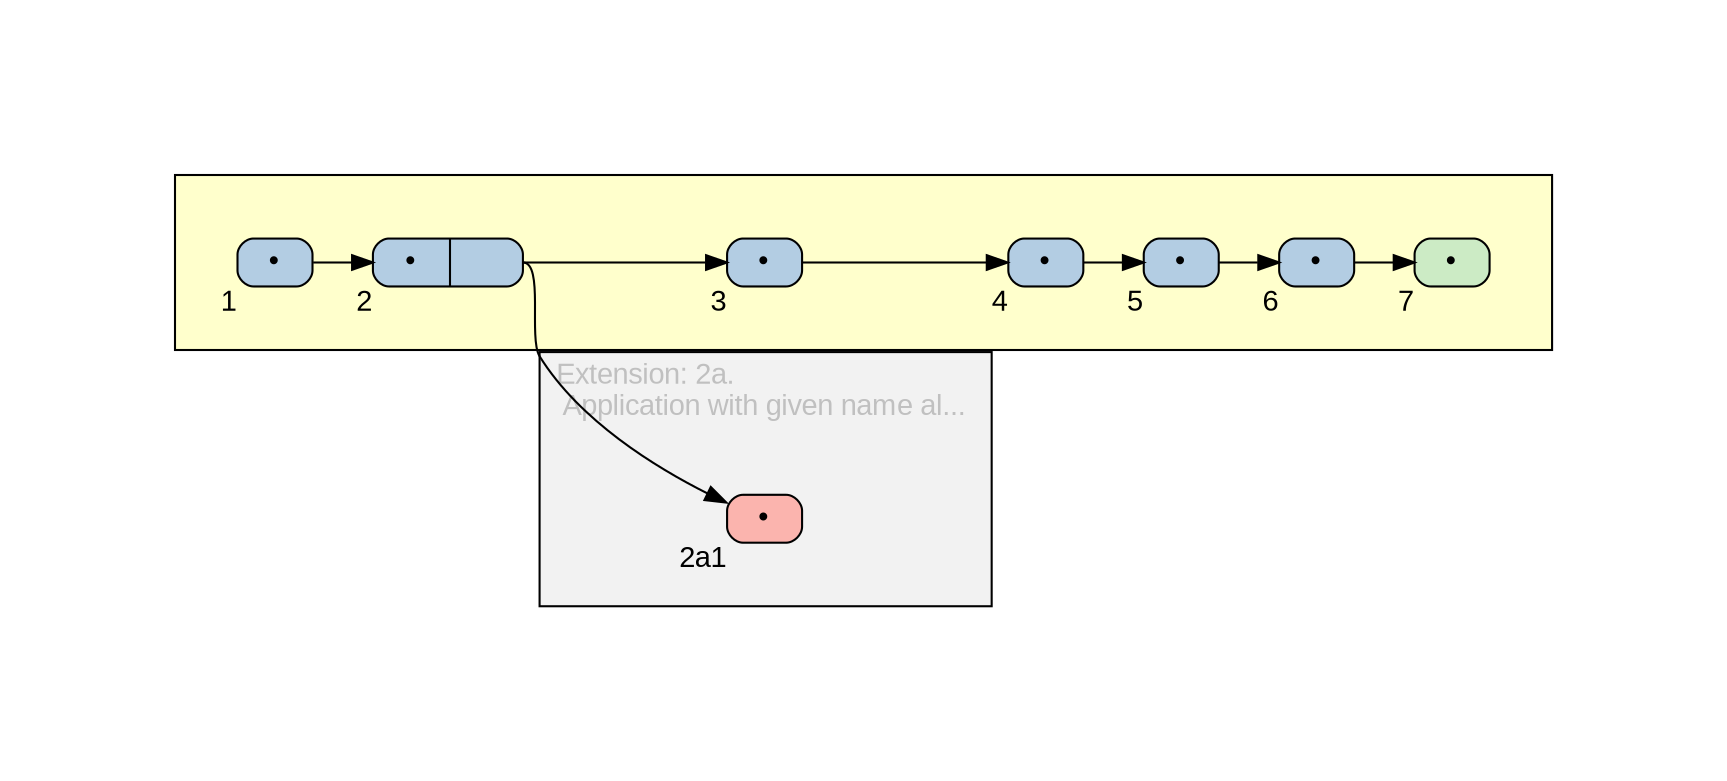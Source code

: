 digraph mygraph {
	rankdir="LR"
	fontcolor="gray"
	fontname="Arial"
	margin="1"
	dpi="62"
	node [
		shape="Mrecord",
		style="filled",
		label="",
		fontname="Arial",
		width="0.5",
		height="0.1",
		fillcolor="#b3cde3"
	]
	edge [
		fontname="Arial"
	]
	ranksep="0.4"
	nodesep="0.2"
	 labeljust="l"
	subgraph cluster_UC1_ {
		bgcolor="#ffffcc"
		label=""
		margin="30"
		"UC11" [xlabel="1", label="{<JMP>&bull;}", tooltip="User enters application's name and selects the web cartridge.", width="0.5"]
		"UC12" [xlabel="2", label="{<JMP>&bull;|<EXT>}", tooltip="System validates the inputs.", width="1.0"]
		"UC13" [xlabel="3", label="{<JMP>&bull;}", tooltip="System creates new application with given web cartridge.
		  TODO: user can add additional cartridges.", width="0.5"]
		"UC14" [xlabel="4", label="{<JMP>&bull;}", tooltip="System sets the application state to stopped.", width="0.5"]
		"UC15" [xlabel="5", label="{<JMP>&bull;}", tooltip="System creates application's git repository.", width="0.5"]
		"UC16" [xlabel="6", label="{<JMP>&bull;}", tooltip="System creates application's URL.", width="0.5"]
		"UC17" [xlabel="7", fillcolor="#ccebc5", label="{<JMP>&bull;}", tooltip="System presents URL and address of the git repository to the user.", width="0.5"]
	}
	subgraph cluster_UC1_2a {
		label="Extension: 2a.\l Application with given name al... "
		bgcolor="#f2f2f2"
		fontcolor="gray"
		margin="30"
		"UC12a1" [xlabel="2a1", fillcolor="#fbb4ae", label="{<JMP>&bull;}", tooltip="System shows message refering to given problem. #(abort)", width="0.5"]
	}
	"UC11":"JMP" -> "UC12":"JMP" [URL="#UC1_1"]
	"UC12":"EXT" -> "UC13":"JMP" [URL="#UC1_2"]
	"UC13":"JMP" -> "UC14":"JMP" [URL="#UC1_3"]
	"UC14":"JMP" -> "UC15":"JMP" [URL="#UC1_4"]
	"UC15":"JMP" -> "UC16":"JMP" [URL="#UC1_5"]
	"UC16":"JMP" -> "UC17":"JMP" [URL="#UC1_6"]
	"UC12":"EXT" -> "UC12a1":"JMP" [URL="#UC1_2"]
}
